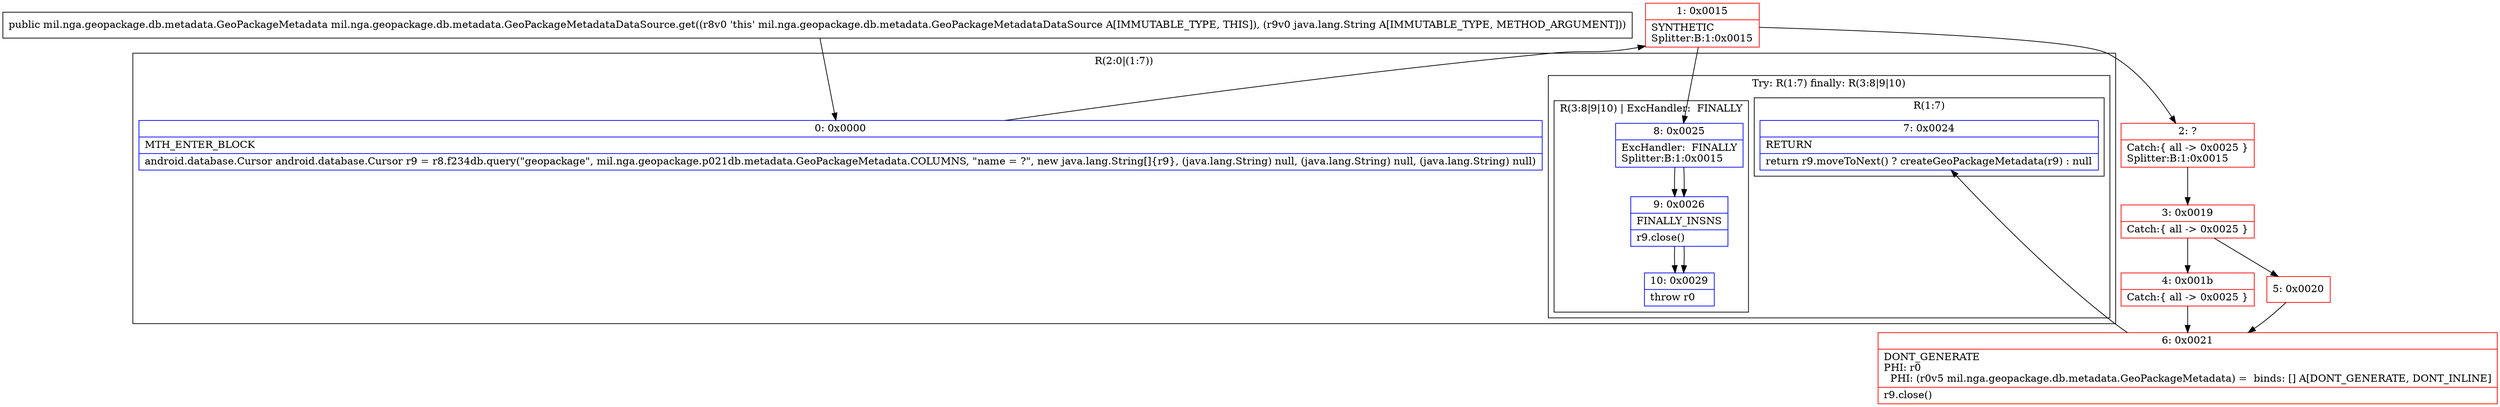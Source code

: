 digraph "CFG formil.nga.geopackage.db.metadata.GeoPackageMetadataDataSource.get(Ljava\/lang\/String;)Lmil\/nga\/geopackage\/db\/metadata\/GeoPackageMetadata;" {
subgraph cluster_Region_776314167 {
label = "R(2:0|(1:7))";
node [shape=record,color=blue];
Node_0 [shape=record,label="{0\:\ 0x0000|MTH_ENTER_BLOCK\l|android.database.Cursor android.database.Cursor r9 = r8.f234db.query(\"geopackage\", mil.nga.geopackage.p021db.metadata.GeoPackageMetadata.COLUMNS, \"name = ?\", new java.lang.String[]\{r9\}, (java.lang.String) null, (java.lang.String) null, (java.lang.String) null)\l}"];
subgraph cluster_TryCatchRegion_928482129 {
label = "Try: R(1:7) finally: R(3:8|9|10)";
node [shape=record,color=blue];
subgraph cluster_Region_924755430 {
label = "R(1:7)";
node [shape=record,color=blue];
Node_7 [shape=record,label="{7\:\ 0x0024|RETURN\l|return r9.moveToNext() ? createGeoPackageMetadata(r9) : null\l}"];
}
subgraph cluster_Region_627757876 {
label = "R(3:8|9|10) | ExcHandler:  FINALLY\l";
node [shape=record,color=blue];
Node_8 [shape=record,label="{8\:\ 0x0025|ExcHandler:  FINALLY\lSplitter:B:1:0x0015\l}"];
Node_9 [shape=record,label="{9\:\ 0x0026|FINALLY_INSNS\l|r9.close()\l}"];
Node_10 [shape=record,label="{10\:\ 0x0029|throw r0\l}"];
}
}
}
subgraph cluster_Region_627757876 {
label = "R(3:8|9|10) | ExcHandler:  FINALLY\l";
node [shape=record,color=blue];
Node_8 [shape=record,label="{8\:\ 0x0025|ExcHandler:  FINALLY\lSplitter:B:1:0x0015\l}"];
Node_9 [shape=record,label="{9\:\ 0x0026|FINALLY_INSNS\l|r9.close()\l}"];
Node_10 [shape=record,label="{10\:\ 0x0029|throw r0\l}"];
}
Node_1 [shape=record,color=red,label="{1\:\ 0x0015|SYNTHETIC\lSplitter:B:1:0x0015\l}"];
Node_2 [shape=record,color=red,label="{2\:\ ?|Catch:\{ all \-\> 0x0025 \}\lSplitter:B:1:0x0015\l}"];
Node_3 [shape=record,color=red,label="{3\:\ 0x0019|Catch:\{ all \-\> 0x0025 \}\l}"];
Node_4 [shape=record,color=red,label="{4\:\ 0x001b|Catch:\{ all \-\> 0x0025 \}\l}"];
Node_5 [shape=record,color=red,label="{5\:\ 0x0020}"];
Node_6 [shape=record,color=red,label="{6\:\ 0x0021|DONT_GENERATE\lPHI: r0 \l  PHI: (r0v5 mil.nga.geopackage.db.metadata.GeoPackageMetadata) =  binds: [] A[DONT_GENERATE, DONT_INLINE]\l|r9.close()\l}"];
MethodNode[shape=record,label="{public mil.nga.geopackage.db.metadata.GeoPackageMetadata mil.nga.geopackage.db.metadata.GeoPackageMetadataDataSource.get((r8v0 'this' mil.nga.geopackage.db.metadata.GeoPackageMetadataDataSource A[IMMUTABLE_TYPE, THIS]), (r9v0 java.lang.String A[IMMUTABLE_TYPE, METHOD_ARGUMENT])) }"];
MethodNode -> Node_0;
Node_0 -> Node_1;
Node_8 -> Node_9;
Node_9 -> Node_10;
Node_8 -> Node_9;
Node_9 -> Node_10;
Node_1 -> Node_2;
Node_1 -> Node_8;
Node_2 -> Node_3;
Node_3 -> Node_4;
Node_3 -> Node_5;
Node_4 -> Node_6;
Node_5 -> Node_6;
Node_6 -> Node_7;
}

